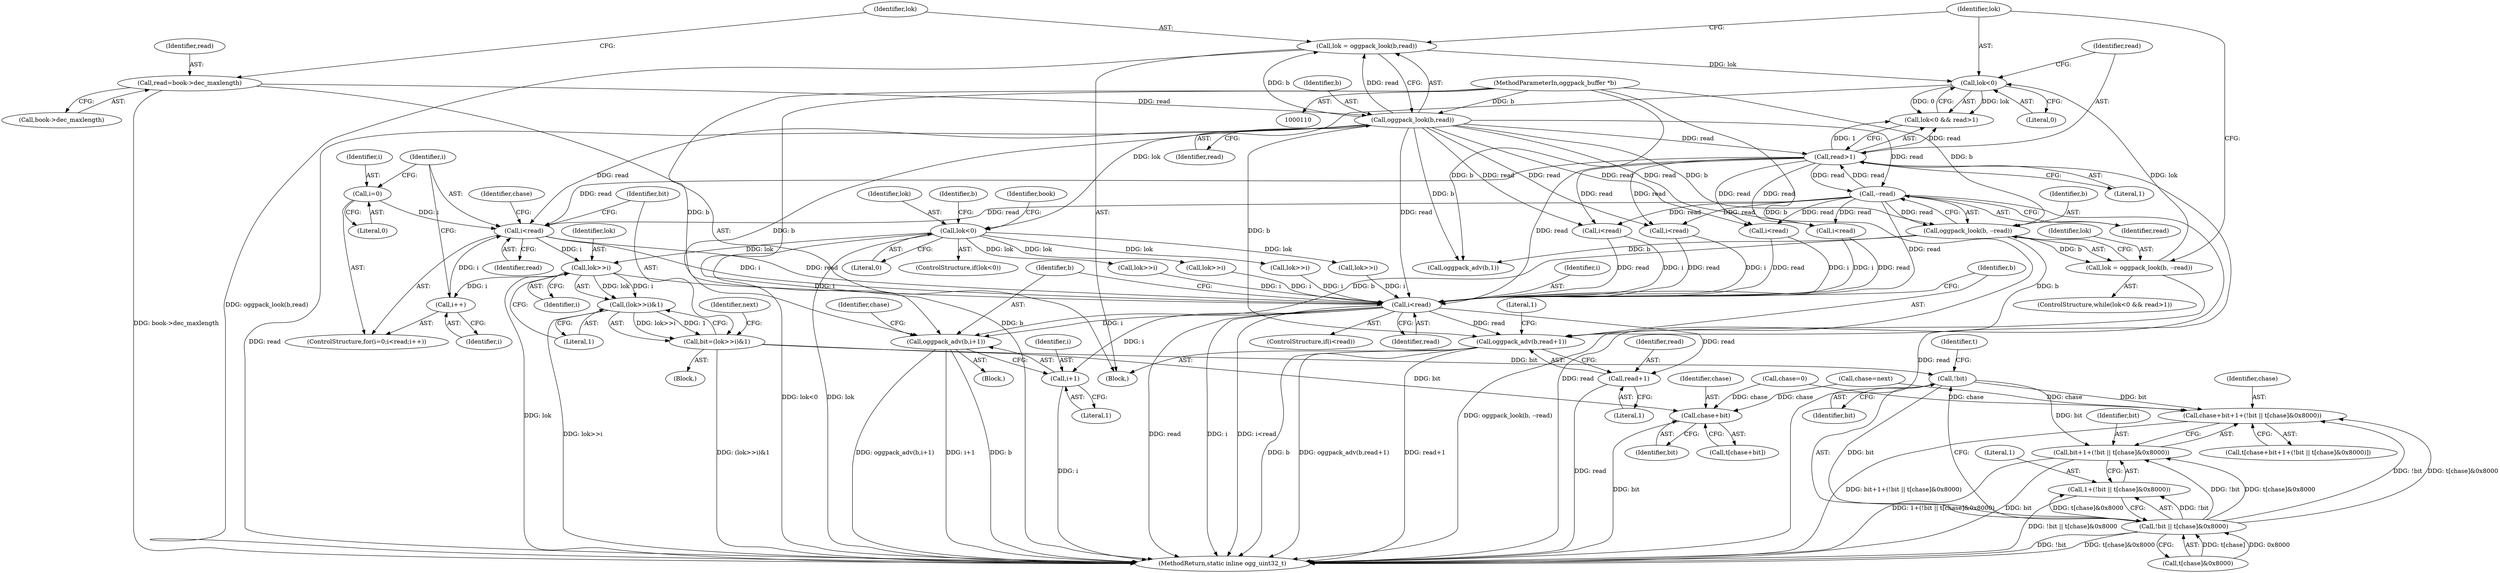 digraph "1_Android_eeb4e45d5683f88488c083ecf142dc89bc3f0b47_2@API" {
"1000326" [label="(Call,i<read)"];
"1000329" [label="(Call,i++)"];
"1000336" [label="(Call,lok>>i)"];
"1000146" [label="(Call,lok<0)"];
"1000133" [label="(Call,lok<0)"];
"1000125" [label="(Call,lok = oggpack_look(b,read))"];
"1000127" [label="(Call,oggpack_look(b,read))"];
"1000112" [label="(MethodParameterIn,oggpack_buffer *b)"];
"1000119" [label="(Call,read=book->dec_maxlength)"];
"1000139" [label="(Call,lok = oggpack_look(b, --read))"];
"1000141" [label="(Call,oggpack_look(b, --read))"];
"1000143" [label="(Call,--read)"];
"1000136" [label="(Call,read>1)"];
"1000326" [label="(Call,i<read)"];
"1000323" [label="(Call,i=0)"];
"1000422" [label="(Call,i<read)"];
"1000426" [label="(Call,oggpack_adv(b,i+1))"];
"1000428" [label="(Call,i+1)"];
"1000433" [label="(Call,oggpack_adv(b,read+1))"];
"1000435" [label="(Call,read+1)"];
"1000335" [label="(Call,(lok>>i)&1)"];
"1000333" [label="(Call,bit=(lok>>i)&1)"];
"1000345" [label="(Call,chase+bit)"];
"1000368" [label="(Call,!bit)"];
"1000361" [label="(Call,chase+bit+1+(!bit || t[chase]&0x8000))"];
"1000363" [label="(Call,bit+1+(!bit || t[chase]&0x8000))"];
"1000367" [label="(Call,!bit || t[chase]&0x8000)"];
"1000365" [label="(Call,1+(!bit || t[chase]&0x8000))"];
"1000430" [label="(Literal,1)"];
"1000139" [label="(Call,lok = oggpack_look(b, --read))"];
"1000345" [label="(Call,chase+bit)"];
"1000437" [label="(Literal,1)"];
"1000433" [label="(Call,oggpack_adv(b,read+1))"];
"1000428" [label="(Call,i+1)"];
"1000365" [label="(Call,1+(!bit || t[chase]&0x8000))"];
"1000425" [label="(Block,)"];
"1000133" [label="(Call,lok<0)"];
"1000372" [label="(Identifier,t)"];
"1000128" [label="(Identifier,b)"];
"1000132" [label="(Call,lok<0 && read>1)"];
"1000328" [label="(Identifier,read)"];
"1000329" [label="(Call,i++)"];
"1000323" [label="(Call,i=0)"];
"1000120" [label="(Identifier,read)"];
"1000421" [label="(ControlStructure,if(i<read))"];
"1000280" [label="(Call,i<read)"];
"1000333" [label="(Call,bit=(lok>>i)&1)"];
"1000436" [label="(Identifier,read)"];
"1000330" [label="(Identifier,i)"];
"1000367" [label="(Call,!bit || t[chase]&0x8000)"];
"1000119" [label="(Call,read=book->dec_maxlength)"];
"1000363" [label="(Call,bit+1+(!bit || t[chase]&0x8000))"];
"1000126" [label="(Identifier,lok)"];
"1000217" [label="(Call,i<read)"];
"1000370" [label="(Call,t[chase]&0x8000)"];
"1000190" [label="(Call,lok>>i)"];
"1000148" [label="(Literal,0)"];
"1000424" [label="(Identifier,read)"];
"1000134" [label="(Identifier,lok)"];
"1000408" [label="(Call,lok>>i)"];
"1000334" [label="(Identifier,bit)"];
"1000145" [label="(ControlStructure,if(lok<0))"];
"1000140" [label="(Identifier,lok)"];
"1000368" [label="(Call,!bit)"];
"1000429" [label="(Identifier,i)"];
"1000141" [label="(Call,oggpack_look(b, --read))"];
"1000361" [label="(Call,chase+bit+1+(!bit || t[chase]&0x8000))"];
"1000322" [label="(ControlStructure,for(i=0;i<read;i++))"];
"1000327" [label="(Identifier,i)"];
"1000136" [label="(Call,read>1)"];
"1000335" [label="(Call,(lok>>i)&1)"];
"1000151" [label="(Identifier,b)"];
"1000346" [label="(Identifier,chase)"];
"1000432" [label="(Identifier,chase)"];
"1000366" [label="(Literal,1)"];
"1000131" [label="(ControlStructure,while(lok<0 && read>1))"];
"1000337" [label="(Identifier,lok)"];
"1000380" [label="(Identifier,chase)"];
"1000427" [label="(Identifier,b)"];
"1000362" [label="(Identifier,chase)"];
"1000347" [label="(Identifier,bit)"];
"1000369" [label="(Identifier,bit)"];
"1000338" [label="(Identifier,i)"];
"1000426" [label="(Call,oggpack_adv(b,i+1))"];
"1000343" [label="(Call,t[chase+bit])"];
"1000150" [label="(Call,oggpack_adv(b,1))"];
"1000125" [label="(Call,lok = oggpack_look(b,read))"];
"1000143" [label="(Call,--read)"];
"1000144" [label="(Identifier,read)"];
"1000121" [label="(Call,book->dec_maxlength)"];
"1000359" [label="(Call,t[chase+bit+1+(!bit || t[chase]&0x8000)])"];
"1000138" [label="(Literal,1)"];
"1000127" [label="(Call,oggpack_look(b,read))"];
"1000423" [label="(Identifier,i)"];
"1000113" [label="(Block,)"];
"1000422" [label="(Call,i<read)"];
"1000137" [label="(Identifier,read)"];
"1000325" [label="(Literal,0)"];
"1000326" [label="(Call,i<read)"];
"1000324" [label="(Identifier,i)"];
"1000158" [label="(Identifier,book)"];
"1000376" [label="(Call,chase=next)"];
"1000336" [label="(Call,lok>>i)"];
"1000339" [label="(Literal,1)"];
"1000342" [label="(Identifier,next)"];
"1000331" [label="(Block,)"];
"1000364" [label="(Identifier,bit)"];
"1000142" [label="(Identifier,b)"];
"1000129" [label="(Identifier,read)"];
"1000440" [label="(Literal,1)"];
"1000434" [label="(Identifier,b)"];
"1000227" [label="(Call,lok>>i)"];
"1000299" [label="(Call,lok>>i)"];
"1000146" [label="(Call,lok<0)"];
"1000115" [label="(Call,chase=0)"];
"1000435" [label="(Call,read+1)"];
"1000147" [label="(Identifier,lok)"];
"1000441" [label="(MethodReturn,static inline ogg_uint32_t)"];
"1000389" [label="(Call,i<read)"];
"1000112" [label="(MethodParameterIn,oggpack_buffer *b)"];
"1000135" [label="(Literal,0)"];
"1000175" [label="(Call,i<read)"];
"1000326" -> "1000322"  [label="AST: "];
"1000326" -> "1000328"  [label="CFG: "];
"1000327" -> "1000326"  [label="AST: "];
"1000328" -> "1000326"  [label="AST: "];
"1000334" -> "1000326"  [label="CFG: "];
"1000380" -> "1000326"  [label="CFG: "];
"1000329" -> "1000326"  [label="DDG: i"];
"1000323" -> "1000326"  [label="DDG: i"];
"1000136" -> "1000326"  [label="DDG: read"];
"1000127" -> "1000326"  [label="DDG: read"];
"1000143" -> "1000326"  [label="DDG: read"];
"1000326" -> "1000336"  [label="DDG: i"];
"1000326" -> "1000422"  [label="DDG: i"];
"1000326" -> "1000422"  [label="DDG: read"];
"1000329" -> "1000322"  [label="AST: "];
"1000329" -> "1000330"  [label="CFG: "];
"1000330" -> "1000329"  [label="AST: "];
"1000327" -> "1000329"  [label="CFG: "];
"1000336" -> "1000329"  [label="DDG: i"];
"1000336" -> "1000335"  [label="AST: "];
"1000336" -> "1000338"  [label="CFG: "];
"1000337" -> "1000336"  [label="AST: "];
"1000338" -> "1000336"  [label="AST: "];
"1000339" -> "1000336"  [label="CFG: "];
"1000336" -> "1000441"  [label="DDG: lok"];
"1000336" -> "1000335"  [label="DDG: lok"];
"1000336" -> "1000335"  [label="DDG: i"];
"1000146" -> "1000336"  [label="DDG: lok"];
"1000336" -> "1000422"  [label="DDG: i"];
"1000146" -> "1000145"  [label="AST: "];
"1000146" -> "1000148"  [label="CFG: "];
"1000147" -> "1000146"  [label="AST: "];
"1000148" -> "1000146"  [label="AST: "];
"1000151" -> "1000146"  [label="CFG: "];
"1000158" -> "1000146"  [label="CFG: "];
"1000146" -> "1000441"  [label="DDG: lok<0"];
"1000146" -> "1000441"  [label="DDG: lok"];
"1000133" -> "1000146"  [label="DDG: lok"];
"1000146" -> "1000190"  [label="DDG: lok"];
"1000146" -> "1000227"  [label="DDG: lok"];
"1000146" -> "1000299"  [label="DDG: lok"];
"1000146" -> "1000408"  [label="DDG: lok"];
"1000133" -> "1000132"  [label="AST: "];
"1000133" -> "1000135"  [label="CFG: "];
"1000134" -> "1000133"  [label="AST: "];
"1000135" -> "1000133"  [label="AST: "];
"1000137" -> "1000133"  [label="CFG: "];
"1000132" -> "1000133"  [label="CFG: "];
"1000133" -> "1000132"  [label="DDG: lok"];
"1000133" -> "1000132"  [label="DDG: 0"];
"1000125" -> "1000133"  [label="DDG: lok"];
"1000139" -> "1000133"  [label="DDG: lok"];
"1000125" -> "1000113"  [label="AST: "];
"1000125" -> "1000127"  [label="CFG: "];
"1000126" -> "1000125"  [label="AST: "];
"1000127" -> "1000125"  [label="AST: "];
"1000134" -> "1000125"  [label="CFG: "];
"1000125" -> "1000441"  [label="DDG: oggpack_look(b,read)"];
"1000127" -> "1000125"  [label="DDG: b"];
"1000127" -> "1000125"  [label="DDG: read"];
"1000127" -> "1000129"  [label="CFG: "];
"1000128" -> "1000127"  [label="AST: "];
"1000129" -> "1000127"  [label="AST: "];
"1000127" -> "1000441"  [label="DDG: read"];
"1000112" -> "1000127"  [label="DDG: b"];
"1000119" -> "1000127"  [label="DDG: read"];
"1000127" -> "1000136"  [label="DDG: read"];
"1000127" -> "1000141"  [label="DDG: b"];
"1000127" -> "1000143"  [label="DDG: read"];
"1000127" -> "1000150"  [label="DDG: b"];
"1000127" -> "1000175"  [label="DDG: read"];
"1000127" -> "1000217"  [label="DDG: read"];
"1000127" -> "1000280"  [label="DDG: read"];
"1000127" -> "1000389"  [label="DDG: read"];
"1000127" -> "1000422"  [label="DDG: read"];
"1000127" -> "1000426"  [label="DDG: b"];
"1000127" -> "1000433"  [label="DDG: b"];
"1000112" -> "1000110"  [label="AST: "];
"1000112" -> "1000441"  [label="DDG: b"];
"1000112" -> "1000141"  [label="DDG: b"];
"1000112" -> "1000150"  [label="DDG: b"];
"1000112" -> "1000426"  [label="DDG: b"];
"1000112" -> "1000433"  [label="DDG: b"];
"1000119" -> "1000113"  [label="AST: "];
"1000119" -> "1000121"  [label="CFG: "];
"1000120" -> "1000119"  [label="AST: "];
"1000121" -> "1000119"  [label="AST: "];
"1000126" -> "1000119"  [label="CFG: "];
"1000119" -> "1000441"  [label="DDG: book->dec_maxlength"];
"1000139" -> "1000131"  [label="AST: "];
"1000139" -> "1000141"  [label="CFG: "];
"1000140" -> "1000139"  [label="AST: "];
"1000141" -> "1000139"  [label="AST: "];
"1000134" -> "1000139"  [label="CFG: "];
"1000139" -> "1000441"  [label="DDG: oggpack_look(b, --read)"];
"1000141" -> "1000139"  [label="DDG: b"];
"1000141" -> "1000143"  [label="CFG: "];
"1000142" -> "1000141"  [label="AST: "];
"1000143" -> "1000141"  [label="AST: "];
"1000143" -> "1000141"  [label="DDG: read"];
"1000141" -> "1000150"  [label="DDG: b"];
"1000141" -> "1000426"  [label="DDG: b"];
"1000141" -> "1000433"  [label="DDG: b"];
"1000143" -> "1000144"  [label="CFG: "];
"1000144" -> "1000143"  [label="AST: "];
"1000143" -> "1000441"  [label="DDG: read"];
"1000143" -> "1000136"  [label="DDG: read"];
"1000136" -> "1000143"  [label="DDG: read"];
"1000143" -> "1000175"  [label="DDG: read"];
"1000143" -> "1000217"  [label="DDG: read"];
"1000143" -> "1000280"  [label="DDG: read"];
"1000143" -> "1000389"  [label="DDG: read"];
"1000143" -> "1000422"  [label="DDG: read"];
"1000136" -> "1000132"  [label="AST: "];
"1000136" -> "1000138"  [label="CFG: "];
"1000137" -> "1000136"  [label="AST: "];
"1000138" -> "1000136"  [label="AST: "];
"1000132" -> "1000136"  [label="CFG: "];
"1000136" -> "1000441"  [label="DDG: read"];
"1000136" -> "1000132"  [label="DDG: read"];
"1000136" -> "1000132"  [label="DDG: 1"];
"1000136" -> "1000175"  [label="DDG: read"];
"1000136" -> "1000217"  [label="DDG: read"];
"1000136" -> "1000280"  [label="DDG: read"];
"1000136" -> "1000389"  [label="DDG: read"];
"1000136" -> "1000422"  [label="DDG: read"];
"1000323" -> "1000322"  [label="AST: "];
"1000323" -> "1000325"  [label="CFG: "];
"1000324" -> "1000323"  [label="AST: "];
"1000325" -> "1000323"  [label="AST: "];
"1000327" -> "1000323"  [label="CFG: "];
"1000422" -> "1000421"  [label="AST: "];
"1000422" -> "1000424"  [label="CFG: "];
"1000423" -> "1000422"  [label="AST: "];
"1000424" -> "1000422"  [label="AST: "];
"1000427" -> "1000422"  [label="CFG: "];
"1000434" -> "1000422"  [label="CFG: "];
"1000422" -> "1000441"  [label="DDG: i"];
"1000422" -> "1000441"  [label="DDG: i<read"];
"1000422" -> "1000441"  [label="DDG: read"];
"1000227" -> "1000422"  [label="DDG: i"];
"1000299" -> "1000422"  [label="DDG: i"];
"1000175" -> "1000422"  [label="DDG: i"];
"1000175" -> "1000422"  [label="DDG: read"];
"1000408" -> "1000422"  [label="DDG: i"];
"1000190" -> "1000422"  [label="DDG: i"];
"1000217" -> "1000422"  [label="DDG: i"];
"1000217" -> "1000422"  [label="DDG: read"];
"1000389" -> "1000422"  [label="DDG: i"];
"1000389" -> "1000422"  [label="DDG: read"];
"1000280" -> "1000422"  [label="DDG: i"];
"1000280" -> "1000422"  [label="DDG: read"];
"1000422" -> "1000426"  [label="DDG: i"];
"1000422" -> "1000428"  [label="DDG: i"];
"1000422" -> "1000433"  [label="DDG: read"];
"1000422" -> "1000435"  [label="DDG: read"];
"1000426" -> "1000425"  [label="AST: "];
"1000426" -> "1000428"  [label="CFG: "];
"1000427" -> "1000426"  [label="AST: "];
"1000428" -> "1000426"  [label="AST: "];
"1000432" -> "1000426"  [label="CFG: "];
"1000426" -> "1000441"  [label="DDG: i+1"];
"1000426" -> "1000441"  [label="DDG: b"];
"1000426" -> "1000441"  [label="DDG: oggpack_adv(b,i+1)"];
"1000428" -> "1000430"  [label="CFG: "];
"1000429" -> "1000428"  [label="AST: "];
"1000430" -> "1000428"  [label="AST: "];
"1000428" -> "1000441"  [label="DDG: i"];
"1000433" -> "1000113"  [label="AST: "];
"1000433" -> "1000435"  [label="CFG: "];
"1000434" -> "1000433"  [label="AST: "];
"1000435" -> "1000433"  [label="AST: "];
"1000440" -> "1000433"  [label="CFG: "];
"1000433" -> "1000441"  [label="DDG: b"];
"1000433" -> "1000441"  [label="DDG: oggpack_adv(b,read+1)"];
"1000433" -> "1000441"  [label="DDG: read+1"];
"1000435" -> "1000437"  [label="CFG: "];
"1000436" -> "1000435"  [label="AST: "];
"1000437" -> "1000435"  [label="AST: "];
"1000435" -> "1000441"  [label="DDG: read"];
"1000335" -> "1000333"  [label="AST: "];
"1000335" -> "1000339"  [label="CFG: "];
"1000339" -> "1000335"  [label="AST: "];
"1000333" -> "1000335"  [label="CFG: "];
"1000335" -> "1000441"  [label="DDG: lok>>i"];
"1000335" -> "1000333"  [label="DDG: lok>>i"];
"1000335" -> "1000333"  [label="DDG: 1"];
"1000333" -> "1000331"  [label="AST: "];
"1000334" -> "1000333"  [label="AST: "];
"1000342" -> "1000333"  [label="CFG: "];
"1000333" -> "1000441"  [label="DDG: (lok>>i)&1"];
"1000333" -> "1000345"  [label="DDG: bit"];
"1000333" -> "1000368"  [label="DDG: bit"];
"1000345" -> "1000343"  [label="AST: "];
"1000345" -> "1000347"  [label="CFG: "];
"1000346" -> "1000345"  [label="AST: "];
"1000347" -> "1000345"  [label="AST: "];
"1000343" -> "1000345"  [label="CFG: "];
"1000345" -> "1000441"  [label="DDG: bit"];
"1000376" -> "1000345"  [label="DDG: chase"];
"1000115" -> "1000345"  [label="DDG: chase"];
"1000368" -> "1000367"  [label="AST: "];
"1000368" -> "1000369"  [label="CFG: "];
"1000369" -> "1000368"  [label="AST: "];
"1000372" -> "1000368"  [label="CFG: "];
"1000367" -> "1000368"  [label="CFG: "];
"1000368" -> "1000361"  [label="DDG: bit"];
"1000368" -> "1000363"  [label="DDG: bit"];
"1000368" -> "1000367"  [label="DDG: bit"];
"1000361" -> "1000359"  [label="AST: "];
"1000361" -> "1000363"  [label="CFG: "];
"1000362" -> "1000361"  [label="AST: "];
"1000363" -> "1000361"  [label="AST: "];
"1000359" -> "1000361"  [label="CFG: "];
"1000361" -> "1000441"  [label="DDG: bit+1+(!bit || t[chase]&0x8000)"];
"1000376" -> "1000361"  [label="DDG: chase"];
"1000115" -> "1000361"  [label="DDG: chase"];
"1000367" -> "1000361"  [label="DDG: !bit"];
"1000367" -> "1000361"  [label="DDG: t[chase]&0x8000"];
"1000363" -> "1000365"  [label="CFG: "];
"1000364" -> "1000363"  [label="AST: "];
"1000365" -> "1000363"  [label="AST: "];
"1000363" -> "1000441"  [label="DDG: 1+(!bit || t[chase]&0x8000)"];
"1000363" -> "1000441"  [label="DDG: bit"];
"1000367" -> "1000363"  [label="DDG: !bit"];
"1000367" -> "1000363"  [label="DDG: t[chase]&0x8000"];
"1000367" -> "1000365"  [label="AST: "];
"1000367" -> "1000370"  [label="CFG: "];
"1000370" -> "1000367"  [label="AST: "];
"1000365" -> "1000367"  [label="CFG: "];
"1000367" -> "1000441"  [label="DDG: t[chase]&0x8000"];
"1000367" -> "1000441"  [label="DDG: !bit"];
"1000367" -> "1000365"  [label="DDG: !bit"];
"1000367" -> "1000365"  [label="DDG: t[chase]&0x8000"];
"1000370" -> "1000367"  [label="DDG: t[chase]"];
"1000370" -> "1000367"  [label="DDG: 0x8000"];
"1000366" -> "1000365"  [label="AST: "];
"1000365" -> "1000441"  [label="DDG: !bit || t[chase]&0x8000"];
}

